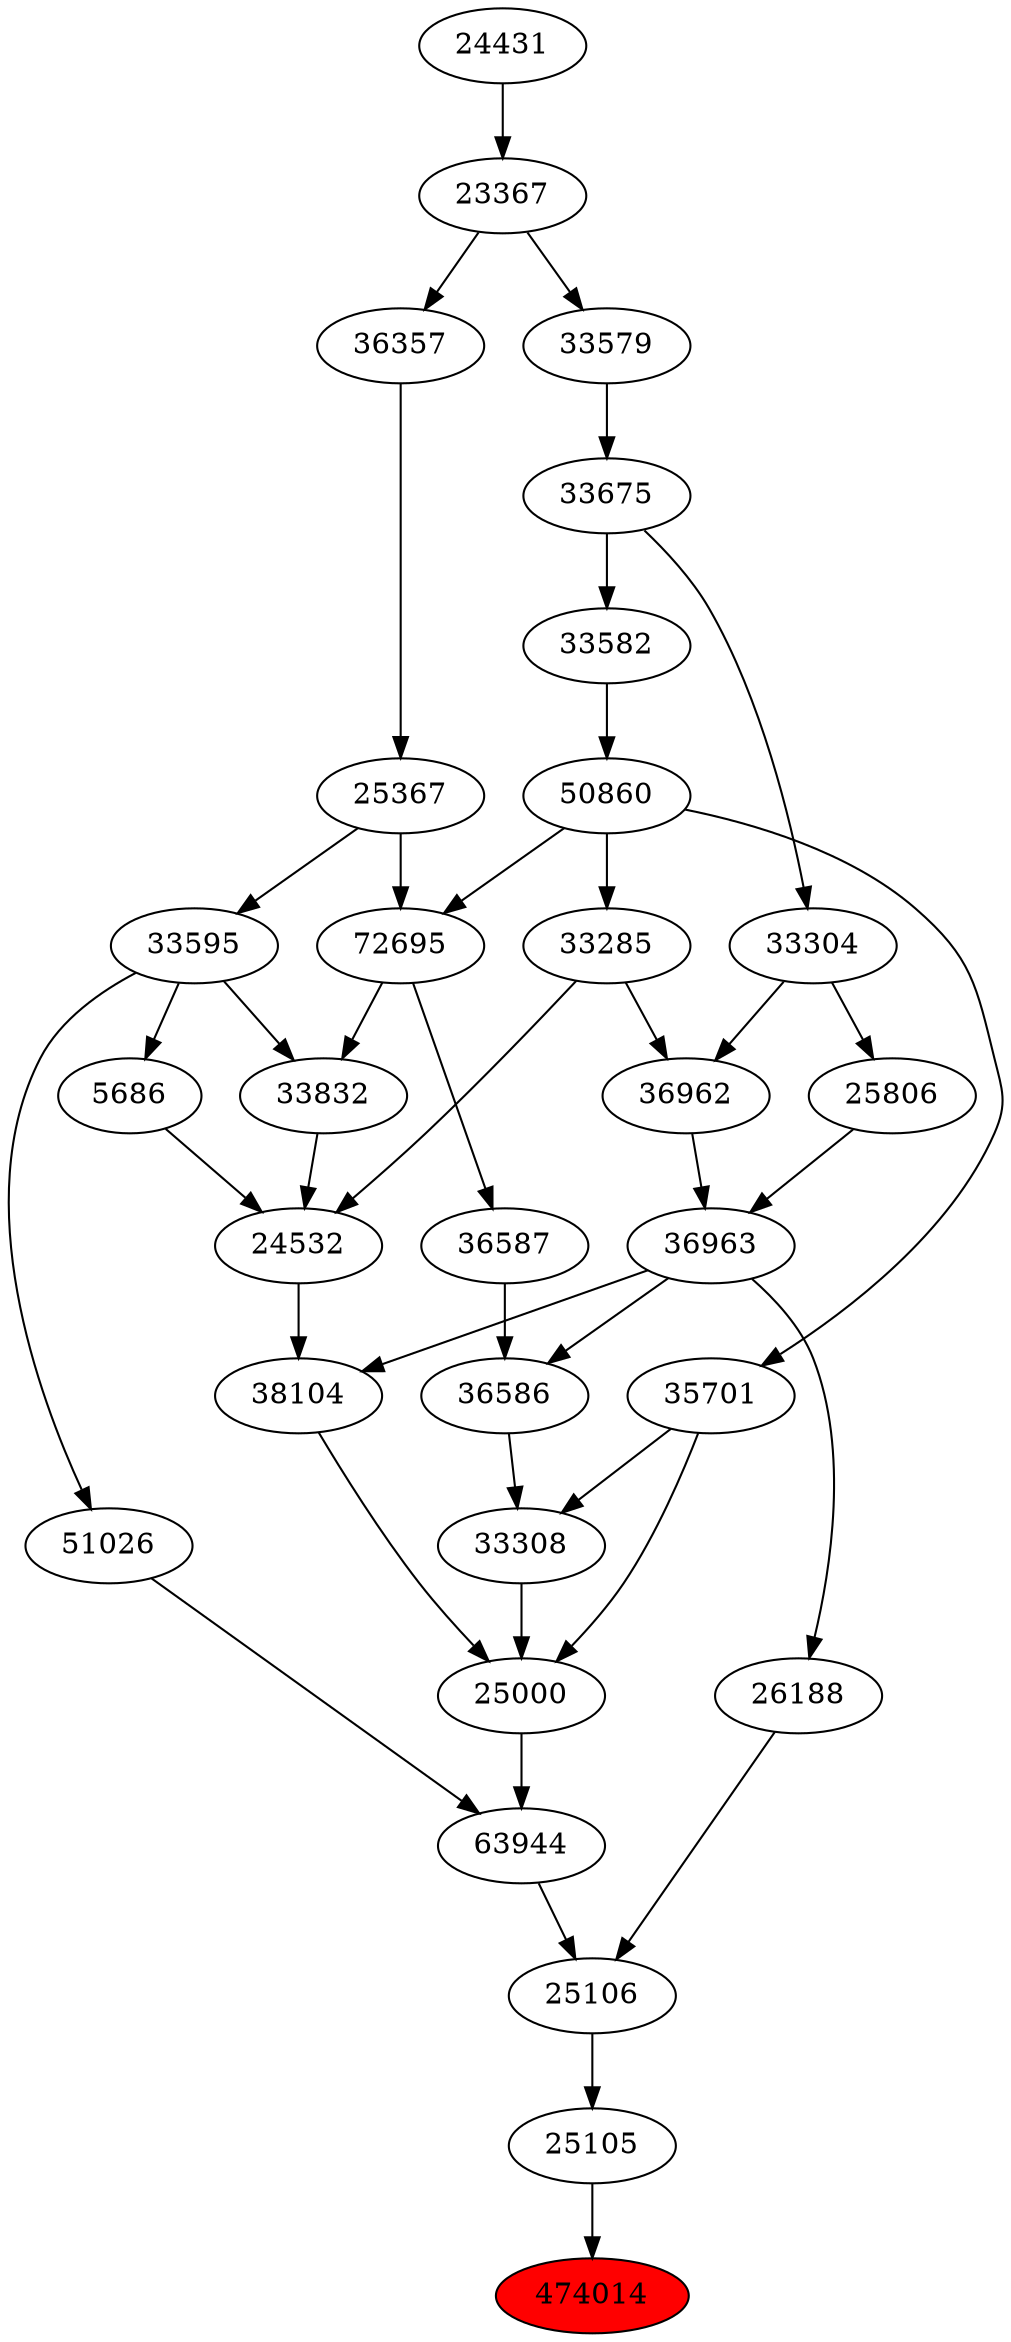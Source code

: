 strict digraph{ 
474014 [label="474014" fillcolor=red style=filled]
25105 -> 474014
25105 [label="25105"]
25106 -> 25105
25106 [label="25106"]
26188 -> 25106
63944 -> 25106
26188 [label="26188"]
36963 -> 26188
63944 [label="63944"]
25000 -> 63944
51026 -> 63944
36963 [label="36963"]
36962 -> 36963
25806 -> 36963
25000 [label="25000"]
33308 -> 25000
38104 -> 25000
35701 -> 25000
51026 [label="51026"]
33595 -> 51026
36962 [label="36962"]
33285 -> 36962
33304 -> 36962
25806 [label="25806"]
33304 -> 25806
33308 [label="33308"]
36586 -> 33308
35701 -> 33308
38104 [label="38104"]
24532 -> 38104
36963 -> 38104
35701 [label="35701"]
50860 -> 35701
33595 [label="33595"]
25367 -> 33595
33285 [label="33285"]
50860 -> 33285
33304 [label="33304"]
33675 -> 33304
36586 [label="36586"]
36587 -> 36586
36963 -> 36586
24532 [label="24532"]
33285 -> 24532
5686 -> 24532
33832 -> 24532
50860 [label="50860"]
33582 -> 50860
25367 [label="25367"]
36357 -> 25367
33675 [label="33675"]
33579 -> 33675
36587 [label="36587"]
72695 -> 36587
5686 [label="5686"]
33595 -> 5686
33832 [label="33832"]
72695 -> 33832
33595 -> 33832
33582 [label="33582"]
33675 -> 33582
36357 [label="36357"]
23367 -> 36357
33579 [label="33579"]
23367 -> 33579
72695 [label="72695"]
50860 -> 72695
25367 -> 72695
23367 [label="23367"]
24431 -> 23367
24431 [label="24431"]
}